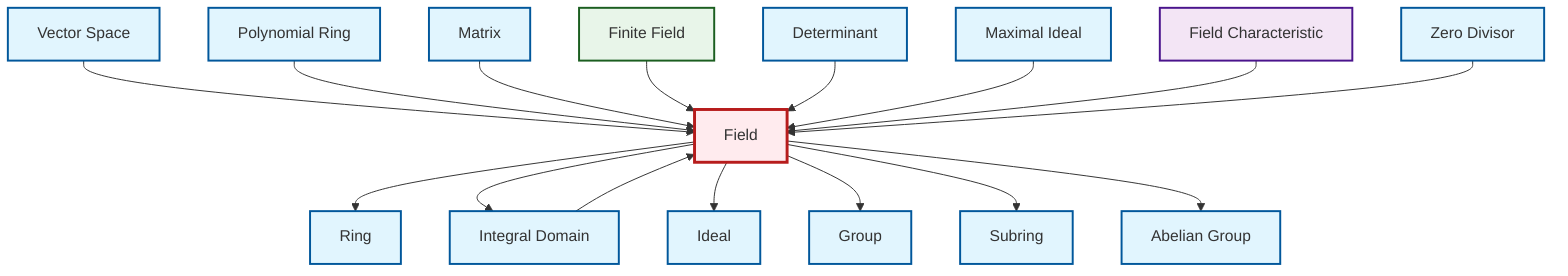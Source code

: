 graph TD
    classDef definition fill:#e1f5fe,stroke:#01579b,stroke-width:2px
    classDef theorem fill:#f3e5f5,stroke:#4a148c,stroke-width:2px
    classDef axiom fill:#fff3e0,stroke:#e65100,stroke-width:2px
    classDef example fill:#e8f5e9,stroke:#1b5e20,stroke-width:2px
    classDef current fill:#ffebee,stroke:#b71c1c,stroke-width:3px
    def-group["Group"]:::definition
    def-ideal["Ideal"]:::definition
    thm-field-characteristic["Field Characteristic"]:::theorem
    def-field["Field"]:::definition
    def-matrix["Matrix"]:::definition
    def-vector-space["Vector Space"]:::definition
    def-determinant["Determinant"]:::definition
    def-polynomial-ring["Polynomial Ring"]:::definition
    def-integral-domain["Integral Domain"]:::definition
    def-subring["Subring"]:::definition
    def-ring["Ring"]:::definition
    def-zero-divisor["Zero Divisor"]:::definition
    def-abelian-group["Abelian Group"]:::definition
    ex-finite-field["Finite Field"]:::example
    def-maximal-ideal["Maximal Ideal"]:::definition
    def-field --> def-ring
    def-integral-domain --> def-field
    def-field --> def-integral-domain
    def-field --> def-ideal
    def-field --> def-group
    def-vector-space --> def-field
    def-polynomial-ring --> def-field
    def-matrix --> def-field
    def-field --> def-subring
    ex-finite-field --> def-field
    def-field --> def-abelian-group
    def-determinant --> def-field
    def-maximal-ideal --> def-field
    thm-field-characteristic --> def-field
    def-zero-divisor --> def-field
    class def-field current